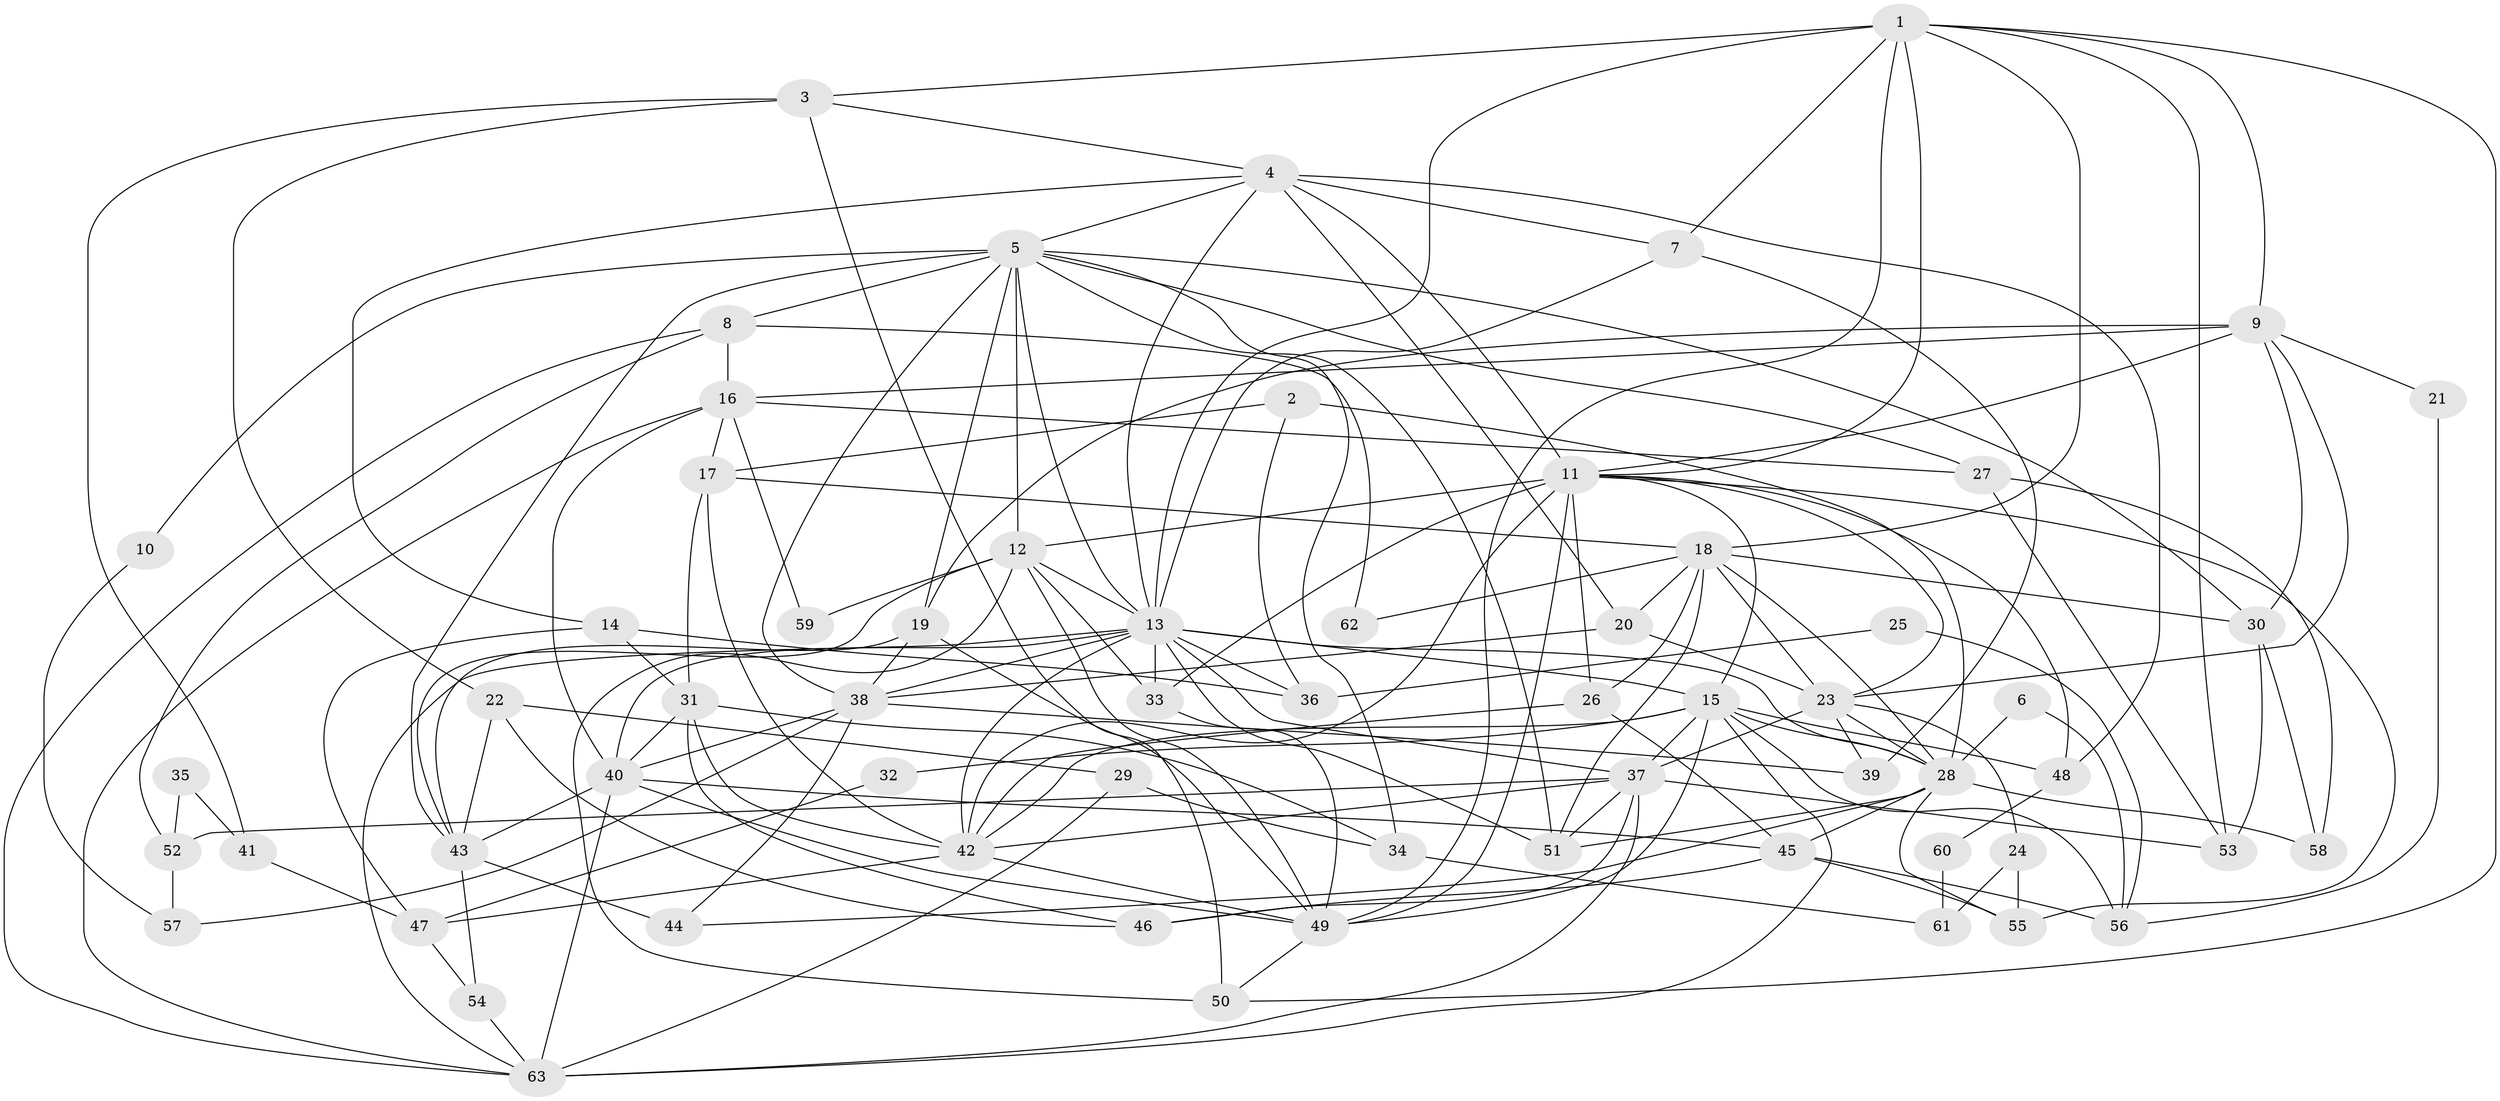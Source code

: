 // original degree distribution, {6: 0.136, 3: 0.216, 4: 0.296, 5: 0.16, 2: 0.16, 7: 0.024, 8: 0.008}
// Generated by graph-tools (version 1.1) at 2025/36/03/09/25 02:36:13]
// undirected, 63 vertices, 167 edges
graph export_dot {
graph [start="1"]
  node [color=gray90,style=filled];
  1;
  2;
  3;
  4;
  5;
  6;
  7;
  8;
  9;
  10;
  11;
  12;
  13;
  14;
  15;
  16;
  17;
  18;
  19;
  20;
  21;
  22;
  23;
  24;
  25;
  26;
  27;
  28;
  29;
  30;
  31;
  32;
  33;
  34;
  35;
  36;
  37;
  38;
  39;
  40;
  41;
  42;
  43;
  44;
  45;
  46;
  47;
  48;
  49;
  50;
  51;
  52;
  53;
  54;
  55;
  56;
  57;
  58;
  59;
  60;
  61;
  62;
  63;
  1 -- 3 [weight=1.0];
  1 -- 7 [weight=1.0];
  1 -- 9 [weight=1.0];
  1 -- 11 [weight=1.0];
  1 -- 13 [weight=2.0];
  1 -- 18 [weight=1.0];
  1 -- 49 [weight=1.0];
  1 -- 50 [weight=1.0];
  1 -- 53 [weight=1.0];
  2 -- 17 [weight=1.0];
  2 -- 28 [weight=1.0];
  2 -- 36 [weight=1.0];
  3 -- 4 [weight=2.0];
  3 -- 22 [weight=2.0];
  3 -- 41 [weight=1.0];
  3 -- 50 [weight=1.0];
  4 -- 5 [weight=1.0];
  4 -- 7 [weight=1.0];
  4 -- 11 [weight=1.0];
  4 -- 13 [weight=1.0];
  4 -- 14 [weight=1.0];
  4 -- 20 [weight=1.0];
  4 -- 48 [weight=1.0];
  5 -- 8 [weight=1.0];
  5 -- 10 [weight=1.0];
  5 -- 12 [weight=1.0];
  5 -- 13 [weight=1.0];
  5 -- 19 [weight=1.0];
  5 -- 27 [weight=1.0];
  5 -- 30 [weight=1.0];
  5 -- 34 [weight=1.0];
  5 -- 38 [weight=1.0];
  5 -- 43 [weight=1.0];
  5 -- 51 [weight=1.0];
  6 -- 28 [weight=1.0];
  6 -- 56 [weight=1.0];
  7 -- 13 [weight=1.0];
  7 -- 39 [weight=1.0];
  8 -- 16 [weight=1.0];
  8 -- 52 [weight=1.0];
  8 -- 62 [weight=1.0];
  8 -- 63 [weight=1.0];
  9 -- 11 [weight=1.0];
  9 -- 16 [weight=1.0];
  9 -- 19 [weight=1.0];
  9 -- 21 [weight=1.0];
  9 -- 23 [weight=1.0];
  9 -- 30 [weight=1.0];
  10 -- 57 [weight=1.0];
  11 -- 12 [weight=1.0];
  11 -- 15 [weight=2.0];
  11 -- 23 [weight=1.0];
  11 -- 26 [weight=1.0];
  11 -- 33 [weight=4.0];
  11 -- 42 [weight=1.0];
  11 -- 48 [weight=1.0];
  11 -- 49 [weight=1.0];
  11 -- 55 [weight=1.0];
  12 -- 13 [weight=1.0];
  12 -- 33 [weight=1.0];
  12 -- 43 [weight=1.0];
  12 -- 49 [weight=1.0];
  12 -- 50 [weight=2.0];
  12 -- 59 [weight=1.0];
  13 -- 15 [weight=1.0];
  13 -- 28 [weight=1.0];
  13 -- 33 [weight=1.0];
  13 -- 36 [weight=1.0];
  13 -- 37 [weight=1.0];
  13 -- 38 [weight=1.0];
  13 -- 40 [weight=1.0];
  13 -- 42 [weight=2.0];
  13 -- 51 [weight=1.0];
  13 -- 63 [weight=1.0];
  14 -- 31 [weight=1.0];
  14 -- 36 [weight=1.0];
  14 -- 47 [weight=1.0];
  15 -- 28 [weight=1.0];
  15 -- 32 [weight=1.0];
  15 -- 37 [weight=1.0];
  15 -- 42 [weight=1.0];
  15 -- 48 [weight=1.0];
  15 -- 49 [weight=2.0];
  15 -- 56 [weight=1.0];
  15 -- 63 [weight=1.0];
  16 -- 17 [weight=1.0];
  16 -- 27 [weight=1.0];
  16 -- 40 [weight=1.0];
  16 -- 59 [weight=1.0];
  16 -- 63 [weight=1.0];
  17 -- 18 [weight=1.0];
  17 -- 31 [weight=1.0];
  17 -- 42 [weight=1.0];
  18 -- 20 [weight=1.0];
  18 -- 23 [weight=1.0];
  18 -- 26 [weight=1.0];
  18 -- 28 [weight=1.0];
  18 -- 30 [weight=1.0];
  18 -- 51 [weight=1.0];
  18 -- 62 [weight=1.0];
  19 -- 38 [weight=1.0];
  19 -- 43 [weight=2.0];
  19 -- 49 [weight=1.0];
  20 -- 23 [weight=1.0];
  20 -- 38 [weight=1.0];
  21 -- 56 [weight=1.0];
  22 -- 29 [weight=1.0];
  22 -- 43 [weight=2.0];
  22 -- 46 [weight=1.0];
  23 -- 24 [weight=1.0];
  23 -- 28 [weight=1.0];
  23 -- 37 [weight=4.0];
  23 -- 39 [weight=1.0];
  24 -- 55 [weight=1.0];
  24 -- 61 [weight=1.0];
  25 -- 36 [weight=1.0];
  25 -- 56 [weight=1.0];
  26 -- 42 [weight=1.0];
  26 -- 45 [weight=1.0];
  27 -- 53 [weight=1.0];
  27 -- 58 [weight=1.0];
  28 -- 44 [weight=1.0];
  28 -- 45 [weight=1.0];
  28 -- 51 [weight=1.0];
  28 -- 55 [weight=1.0];
  28 -- 58 [weight=1.0];
  29 -- 34 [weight=1.0];
  29 -- 63 [weight=1.0];
  30 -- 53 [weight=1.0];
  30 -- 58 [weight=1.0];
  31 -- 34 [weight=1.0];
  31 -- 40 [weight=2.0];
  31 -- 42 [weight=1.0];
  31 -- 46 [weight=1.0];
  32 -- 47 [weight=1.0];
  33 -- 49 [weight=1.0];
  34 -- 61 [weight=1.0];
  35 -- 41 [weight=1.0];
  35 -- 52 [weight=1.0];
  37 -- 42 [weight=1.0];
  37 -- 46 [weight=1.0];
  37 -- 51 [weight=3.0];
  37 -- 52 [weight=1.0];
  37 -- 53 [weight=1.0];
  37 -- 63 [weight=1.0];
  38 -- 39 [weight=1.0];
  38 -- 40 [weight=1.0];
  38 -- 44 [weight=1.0];
  38 -- 57 [weight=1.0];
  40 -- 43 [weight=1.0];
  40 -- 45 [weight=1.0];
  40 -- 49 [weight=1.0];
  40 -- 63 [weight=1.0];
  41 -- 47 [weight=1.0];
  42 -- 47 [weight=1.0];
  42 -- 49 [weight=1.0];
  43 -- 44 [weight=2.0];
  43 -- 54 [weight=1.0];
  45 -- 46 [weight=1.0];
  45 -- 55 [weight=1.0];
  45 -- 56 [weight=1.0];
  47 -- 54 [weight=1.0];
  48 -- 60 [weight=1.0];
  49 -- 50 [weight=1.0];
  52 -- 57 [weight=1.0];
  54 -- 63 [weight=1.0];
  60 -- 61 [weight=1.0];
}
